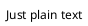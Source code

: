 {
  "sha1": "jkpbsy8ggehjhb21oo1r4wpz0llhjv",
  "insertion": {
    "when": "2024-06-03T18:59:31.999Z",
    "url": "https://github.com/plantuml/plantuml/issues/62",
    "user": "plantuml@gmail.com"
  }
}
@startuml
   salt
{
  Just plain text
}
@enduml
